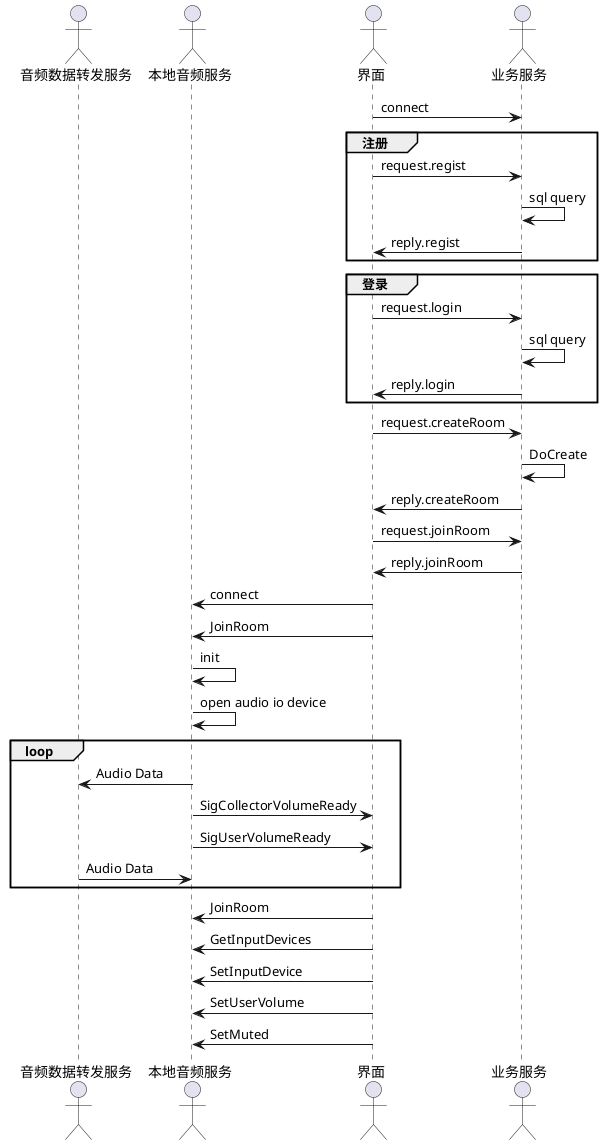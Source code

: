@startuml

actor 音频数据转发服务
actor 本地音频服务
actor 界面
actor 业务服务

界面 -> 业务服务: connect

group 注册
    界面 -> 业务服务: request.regist
    业务服务 -> 业务服务: sql query
    界面 <- 业务服务: reply.regist
end

group 登录
    界面 -> 业务服务: request.login
    业务服务 -> 业务服务: sql query
    界面 <- 业务服务: reply.login
end

界面 -> 业务服务: request.createRoom
业务服务 -> 业务服务: DoCreate
界面 <- 业务服务: reply.createRoom

界面 -> 业务服务: request.joinRoom
界面 <- 业务服务: reply.joinRoom

界面 -> 本地音频服务: connect
界面 -> 本地音频服务: JoinRoom
本地音频服务 -> 本地音频服务: init
本地音频服务 -> 本地音频服务: open audio io device

loop 
    本地音频服务 -> 音频数据转发服务: Audio Data
    本地音频服务 -> 界面: SigCollectorVolumeReady
    本地音频服务 -> 界面: SigUserVolumeReady
    本地音频服务 <- 音频数据转发服务: Audio Data
end
界面 -> 本地音频服务: JoinRoom
界面 -> 本地音频服务: GetInputDevices
界面 -> 本地音频服务: SetInputDevice
界面 -> 本地音频服务: SetUserVolume
界面 -> 本地音频服务: SetMuted

@enduml
